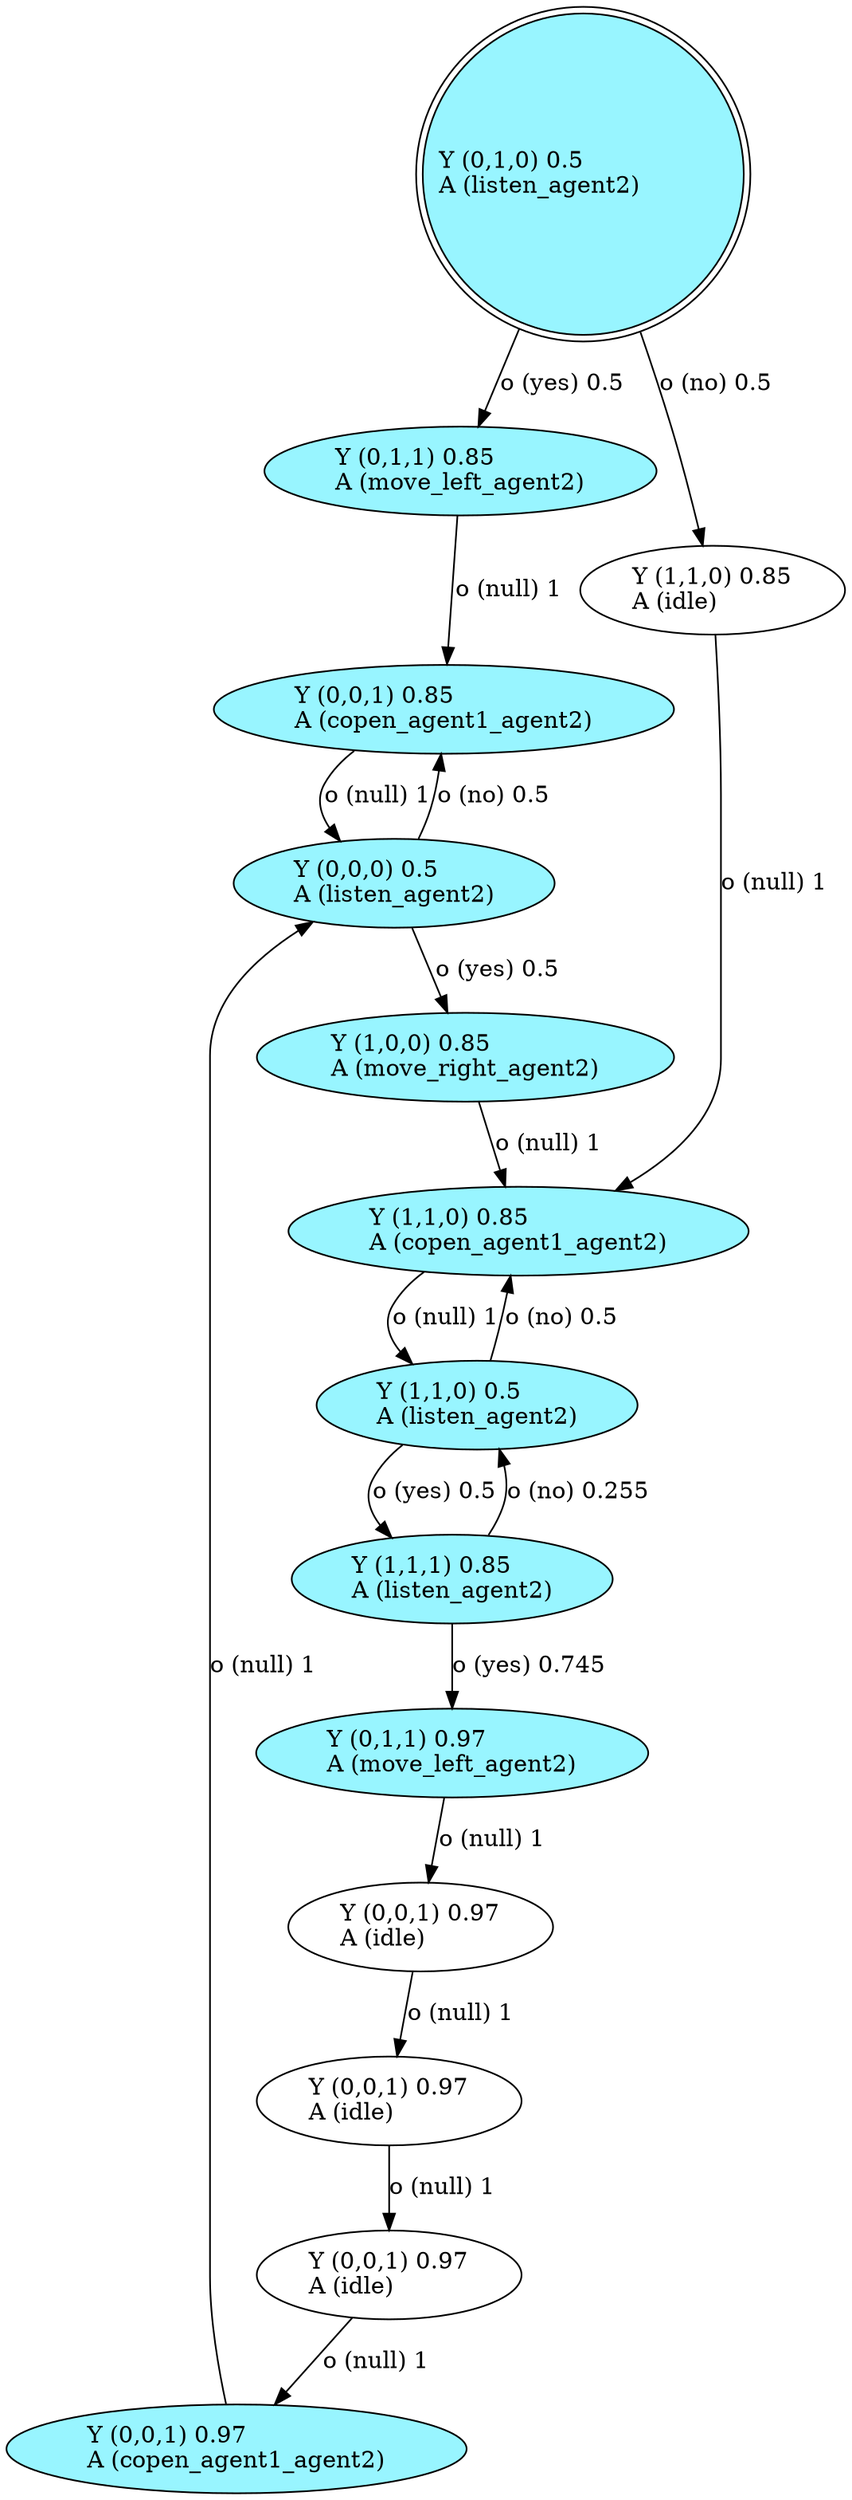 digraph "G" {
root [color=black, fillcolor=cadetblue1, label="Y (0,1,0) 0.5\lA (listen_agent2)\l", labeljust="l", shape=doublecircle, style=filled];
x0row9 [color=black, fillcolor=cadetblue1, label="Y (0,0,1) 0.97\lA (copen_agent1_agent2)\l", style=filled];
x0row12 [color=black, fillcolor=cadetblue1, label="Y (1,0,0) 0.85\lA (move_right_agent2)\l", style=filled];
x0row14 [color=black, fillcolor=cadetblue1, label="Y (1,1,0) 0.85\lA (copen_agent1_agent2)\l", style=filled];
x0row5 [color=black, fillcolor=cadetblue1, label="Y (0,0,1) 0.85\lA (copen_agent1_agent2)\l", style=filled];
x0row6 [color=black, fillcolor=cadetblue1, label="Y (1,1,1) 0.85\lA (listen_agent2)\l", style=filled];
x0row7 [color=black, fillcolor=cadetblue1, label="Y (0,1,1) 0.97\lA (move_left_agent2)\l", style=filled];
x0row1 [color=black, fillcolor=cadetblue1, label="Y (0,0,0) 0.5\lA (listen_agent2)\l", style=filled];
x0row2 [color=black, fillcolor=cadetblue1, label="Y (1,1,0) 0.5\lA (listen_agent2)\l", style=filled];
x0row3 [color=black, fillcolor=cadetblue1, label="Y (0,1,1) 0.85\lA (move_left_agent2)\l", style=filled];
x0row14_noop_0 [label="Y (1,1,0) 0.85\lA (idle)\l"];
x0row9_noop_0 [label="Y (0,0,1) 0.97\lA (idle)\l"];
x0row9_noop_1 [label="Y (0,0,1) 0.97\lA (idle)\l"];
x0row9_noop_2 [label="Y (0,0,1) 0.97\lA (idle)\l"];
root -> x0row3  [key=0, label="o (yes) 0.5\l"];
root -> x0row14_noop_0  [key=0, label="o (no) 0.5\l"];
x0row9 -> x0row1  [key=0, label="o (null) 1\l"];
x0row12 -> x0row14  [key=0, label="o (null) 1\l"];
x0row14 -> x0row2  [key=0, label="o (null) 1\l"];
x0row5 -> x0row1  [key=0, label="o (null) 1\l"];
x0row6 -> x0row2  [key=0, label="o (no) 0.255\l"];
x0row6 -> x0row7  [key=0, label="o (yes) 0.745\l"];
x0row7 -> x0row9_noop_0  [key=0, label="o (null) 1\l"];
x0row1 -> x0row5  [key=0, label="o (no) 0.5\l"];
x0row1 -> x0row12  [key=0, label="o (yes) 0.5\l"];
x0row2 -> x0row6  [key=0, label="o (yes) 0.5\l"];
x0row2 -> x0row14  [key=0, label="o (no) 0.5\l"];
x0row3 -> x0row5  [key=0, label="o (null) 1\l"];
x0row14_noop_0 -> x0row14  [key=0, label="o (null) 1\l"];
x0row9_noop_0 -> x0row9_noop_1  [key=0, label="o (null) 1\l"];
x0row9_noop_1 -> x0row9_noop_2  [key=0, label="o (null) 1\l"];
x0row9_noop_2 -> x0row9  [key=0, label="o (null) 1\l"];
}
